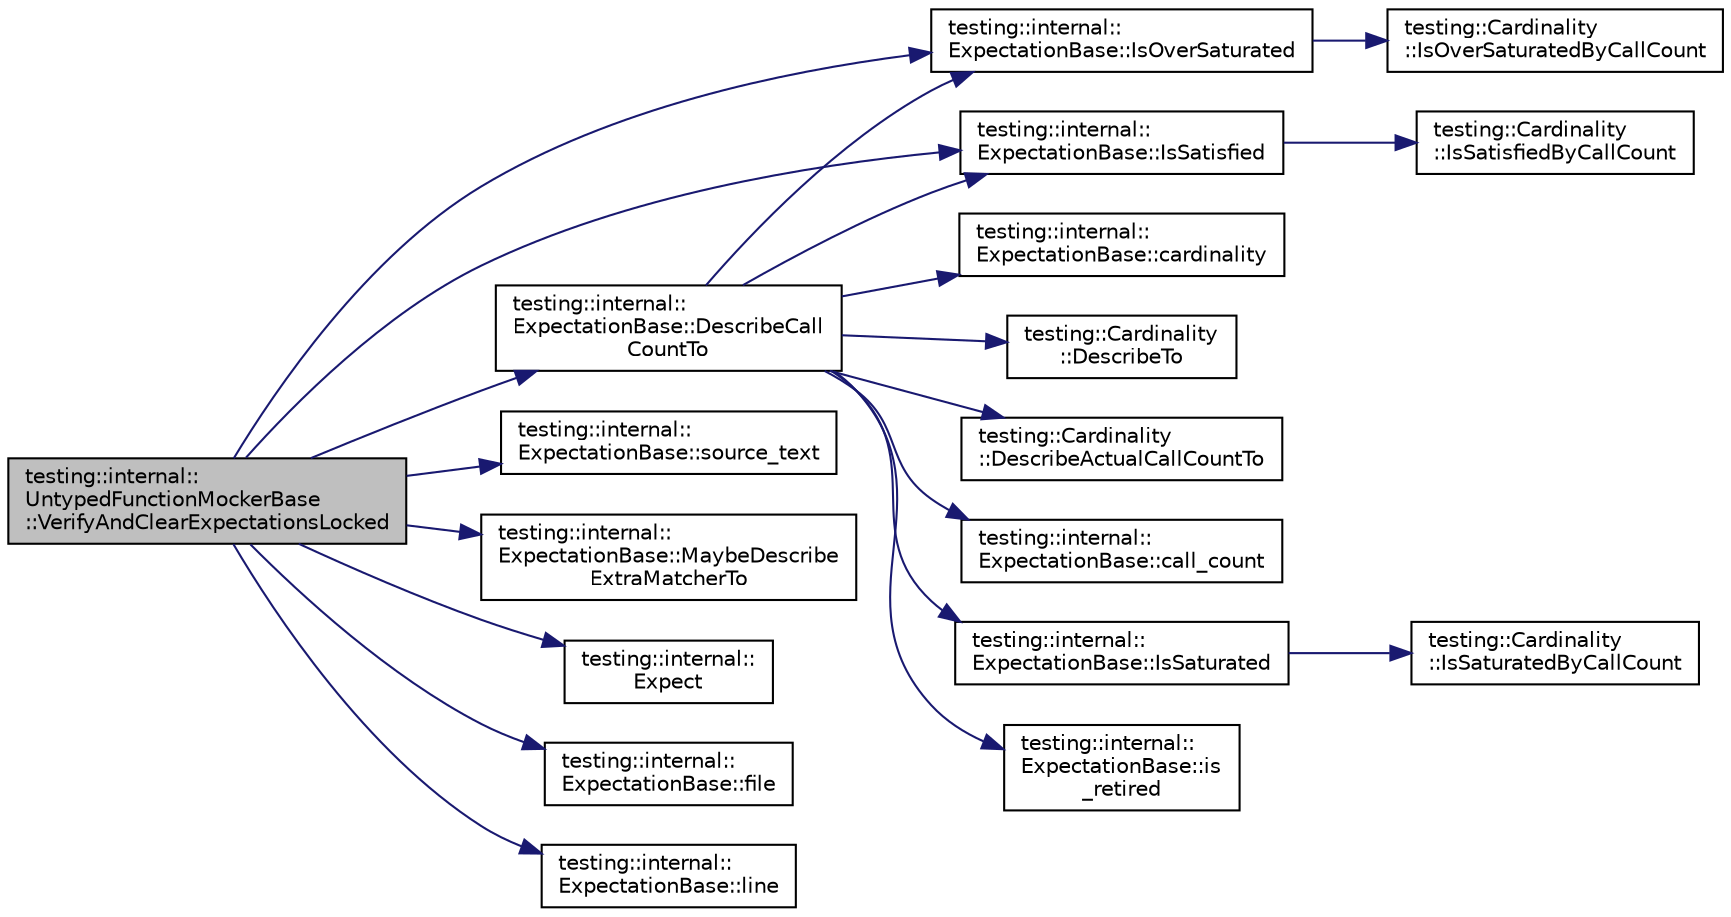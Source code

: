 digraph "testing::internal::UntypedFunctionMockerBase::VerifyAndClearExpectationsLocked"
{
  edge [fontname="Helvetica",fontsize="10",labelfontname="Helvetica",labelfontsize="10"];
  node [fontname="Helvetica",fontsize="10",shape=record];
  rankdir="LR";
  Node95 [label="testing::internal::\lUntypedFunctionMockerBase\l::VerifyAndClearExpectationsLocked",height=0.2,width=0.4,color="black", fillcolor="grey75", style="filled", fontcolor="black"];
  Node95 -> Node96 [color="midnightblue",fontsize="10",style="solid",fontname="Helvetica"];
  Node96 [label="testing::internal::\lExpectationBase::IsOverSaturated",height=0.2,width=0.4,color="black", fillcolor="white", style="filled",URL="$d6/de4/classtesting_1_1internal_1_1_expectation_base.html#a080dab35ecc6c57096f50758a0e8123d"];
  Node96 -> Node97 [color="midnightblue",fontsize="10",style="solid",fontname="Helvetica"];
  Node97 [label="testing::Cardinality\l::IsOverSaturatedByCallCount",height=0.2,width=0.4,color="black", fillcolor="white", style="filled",URL="$d2/d1f/classtesting_1_1_cardinality.html#a9b6a55179f6dcc8fadec26e6d93f3e88"];
  Node95 -> Node98 [color="midnightblue",fontsize="10",style="solid",fontname="Helvetica"];
  Node98 [label="testing::internal::\lExpectationBase::IsSatisfied",height=0.2,width=0.4,color="black", fillcolor="white", style="filled",URL="$d6/de4/classtesting_1_1internal_1_1_expectation_base.html#ae629adc2dd9aee0ac62e50314f1a6449"];
  Node98 -> Node99 [color="midnightblue",fontsize="10",style="solid",fontname="Helvetica"];
  Node99 [label="testing::Cardinality\l::IsSatisfiedByCallCount",height=0.2,width=0.4,color="black", fillcolor="white", style="filled",URL="$d2/d1f/classtesting_1_1_cardinality.html#a6c5e2bd2887ff06e20e6fcc4255a0c1c"];
  Node95 -> Node100 [color="midnightblue",fontsize="10",style="solid",fontname="Helvetica"];
  Node100 [label="testing::internal::\lExpectationBase::source_text",height=0.2,width=0.4,color="black", fillcolor="white", style="filled",URL="$d6/de4/classtesting_1_1internal_1_1_expectation_base.html#a77efdf254df61cfc4f28c91b0e6f62aa"];
  Node95 -> Node101 [color="midnightblue",fontsize="10",style="solid",fontname="Helvetica"];
  Node101 [label="testing::internal::\lExpectationBase::MaybeDescribe\lExtraMatcherTo",height=0.2,width=0.4,color="black", fillcolor="white", style="filled",URL="$d6/de4/classtesting_1_1internal_1_1_expectation_base.html#a5ce4f648c7b112d27b798711d1e3ff5b"];
  Node95 -> Node102 [color="midnightblue",fontsize="10",style="solid",fontname="Helvetica"];
  Node102 [label="testing::internal::\lExpectationBase::DescribeCall\lCountTo",height=0.2,width=0.4,color="black", fillcolor="white", style="filled",URL="$d6/de4/classtesting_1_1internal_1_1_expectation_base.html#a2beebed3ade29077bcf294b449bb8b9d"];
  Node102 -> Node103 [color="midnightblue",fontsize="10",style="solid",fontname="Helvetica"];
  Node103 [label="testing::internal::\lExpectationBase::cardinality",height=0.2,width=0.4,color="black", fillcolor="white", style="filled",URL="$d6/de4/classtesting_1_1internal_1_1_expectation_base.html#a1399efffbc8675510a15c6ba1f18184b"];
  Node102 -> Node104 [color="midnightblue",fontsize="10",style="solid",fontname="Helvetica"];
  Node104 [label="testing::Cardinality\l::DescribeTo",height=0.2,width=0.4,color="black", fillcolor="white", style="filled",URL="$d2/d1f/classtesting_1_1_cardinality.html#a2955f4b65022c422f56e79b767c4fa71"];
  Node102 -> Node105 [color="midnightblue",fontsize="10",style="solid",fontname="Helvetica"];
  Node105 [label="testing::Cardinality\l::DescribeActualCallCountTo",height=0.2,width=0.4,color="black", fillcolor="white", style="filled",URL="$d2/d1f/classtesting_1_1_cardinality.html#a7cbea339e2f3072a98367e087aa296e8"];
  Node102 -> Node106 [color="midnightblue",fontsize="10",style="solid",fontname="Helvetica"];
  Node106 [label="testing::internal::\lExpectationBase::call_count",height=0.2,width=0.4,color="black", fillcolor="white", style="filled",URL="$d6/de4/classtesting_1_1internal_1_1_expectation_base.html#aacc0399271907194ac1627439f65047a"];
  Node102 -> Node96 [color="midnightblue",fontsize="10",style="solid",fontname="Helvetica"];
  Node102 -> Node107 [color="midnightblue",fontsize="10",style="solid",fontname="Helvetica"];
  Node107 [label="testing::internal::\lExpectationBase::IsSaturated",height=0.2,width=0.4,color="black", fillcolor="white", style="filled",URL="$d6/de4/classtesting_1_1internal_1_1_expectation_base.html#ad3e4340cedefdc24fce1478a8d6cab93"];
  Node107 -> Node108 [color="midnightblue",fontsize="10",style="solid",fontname="Helvetica"];
  Node108 [label="testing::Cardinality\l::IsSaturatedByCallCount",height=0.2,width=0.4,color="black", fillcolor="white", style="filled",URL="$d2/d1f/classtesting_1_1_cardinality.html#a57128ba46931e24a2b39af177e3346f8"];
  Node102 -> Node98 [color="midnightblue",fontsize="10",style="solid",fontname="Helvetica"];
  Node102 -> Node109 [color="midnightblue",fontsize="10",style="solid",fontname="Helvetica"];
  Node109 [label="testing::internal::\lExpectationBase::is\l_retired",height=0.2,width=0.4,color="black", fillcolor="white", style="filled",URL="$d6/de4/classtesting_1_1internal_1_1_expectation_base.html#afe539dbc5b29d9635403767a4708c476"];
  Node95 -> Node110 [color="midnightblue",fontsize="10",style="solid",fontname="Helvetica"];
  Node110 [label="testing::internal::\lExpect",height=0.2,width=0.4,color="black", fillcolor="white", style="filled",URL="$d0/da7/namespacetesting_1_1internal.html#ad93379317e10862a77b9fb90aa96e083"];
  Node95 -> Node111 [color="midnightblue",fontsize="10",style="solid",fontname="Helvetica"];
  Node111 [label="testing::internal::\lExpectationBase::file",height=0.2,width=0.4,color="black", fillcolor="white", style="filled",URL="$d6/de4/classtesting_1_1internal_1_1_expectation_base.html#ad8aae77623dbddd5d2099ea6499eda53"];
  Node95 -> Node112 [color="midnightblue",fontsize="10",style="solid",fontname="Helvetica"];
  Node112 [label="testing::internal::\lExpectationBase::line",height=0.2,width=0.4,color="black", fillcolor="white", style="filled",URL="$d6/de4/classtesting_1_1internal_1_1_expectation_base.html#a6a44d831449d31e0e46d0070625b452c"];
}
